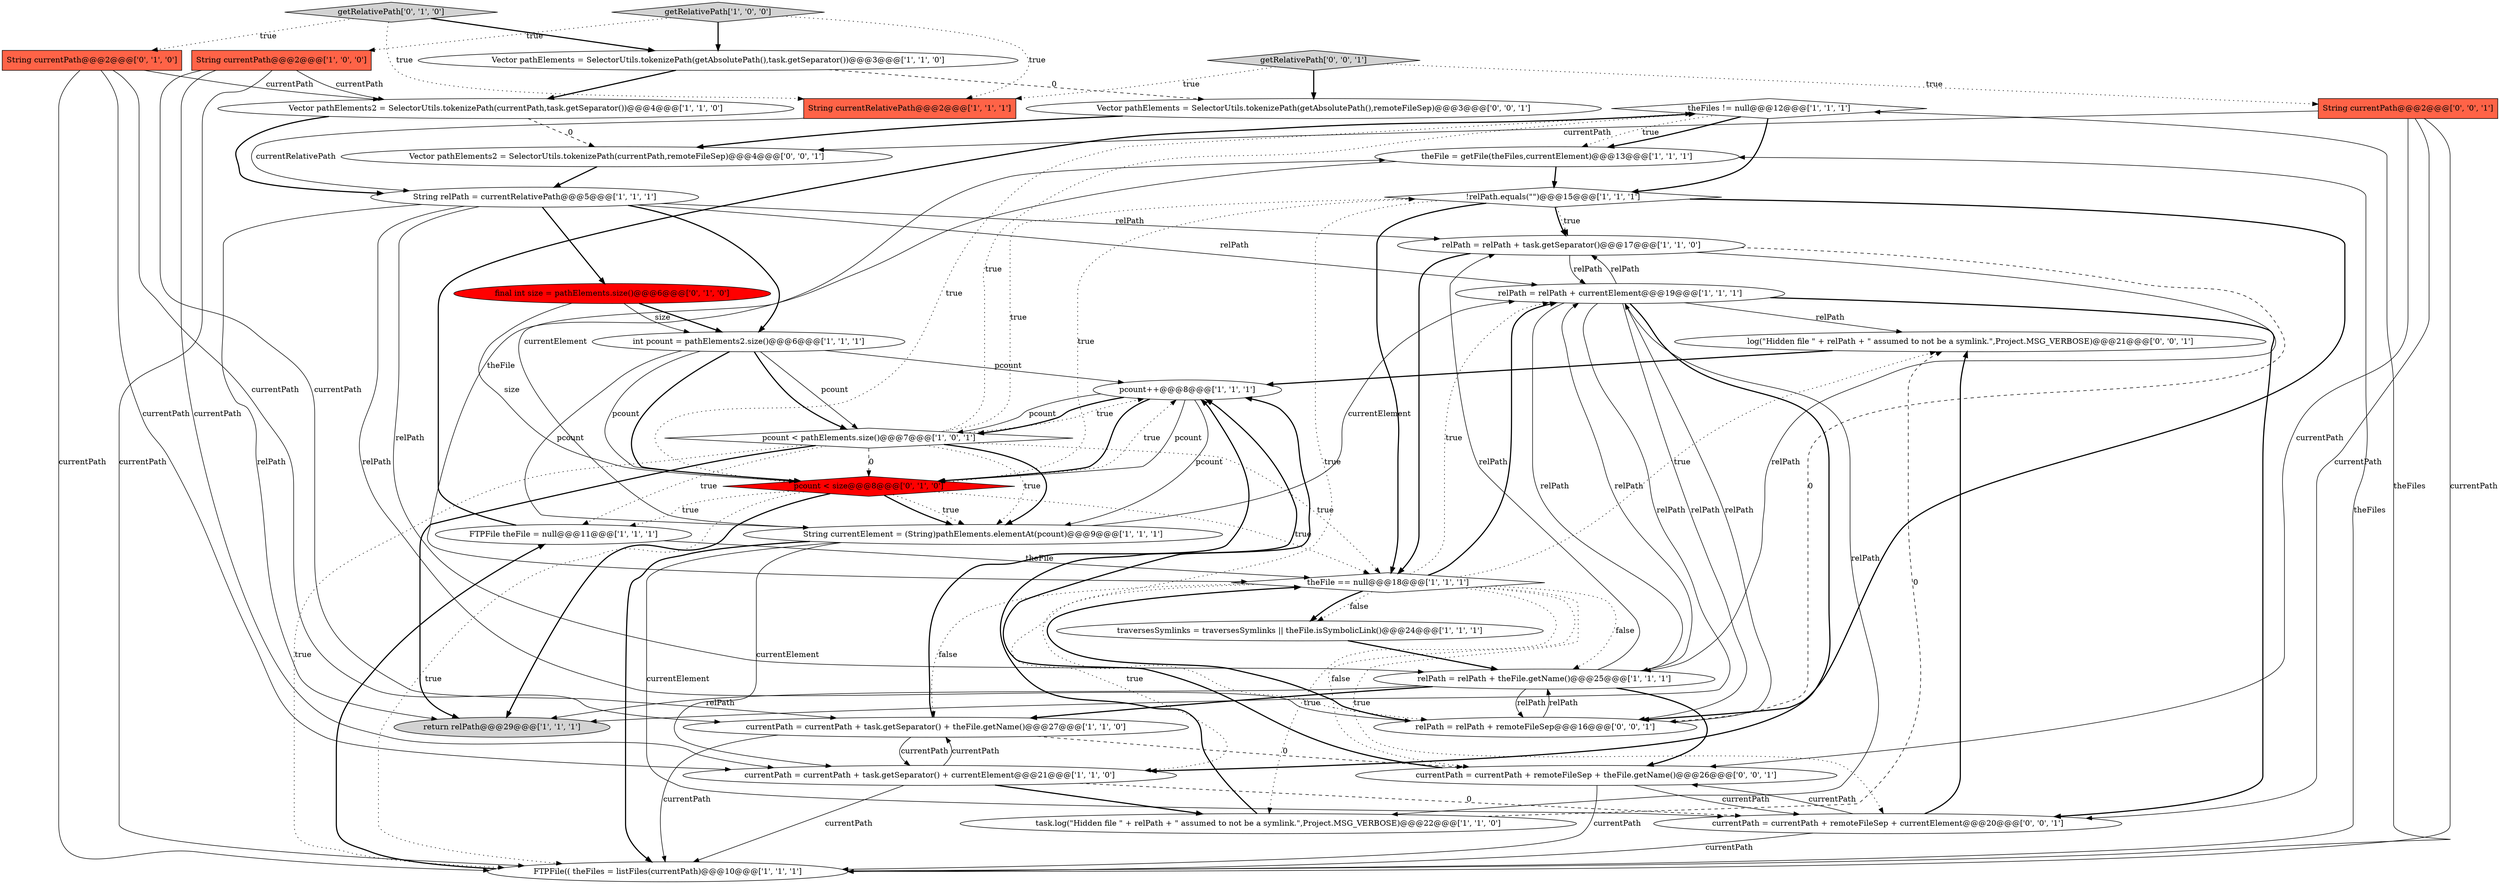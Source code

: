 digraph {
16 [style = filled, label = "theFiles != null@@@12@@@['1', '1', '1']", fillcolor = white, shape = diamond image = "AAA0AAABBB1BBB"];
25 [style = filled, label = "getRelativePath['0', '1', '0']", fillcolor = lightgray, shape = diamond image = "AAA0AAABBB2BBB"];
29 [style = filled, label = "log(\"Hidden file \" + relPath + \" assumed to not be a symlink.\",Project.MSG_VERBOSE)@@@21@@@['0', '0', '1']", fillcolor = white, shape = ellipse image = "AAA0AAABBB3BBB"];
7 [style = filled, label = "pcount++@@@8@@@['1', '1', '1']", fillcolor = white, shape = ellipse image = "AAA0AAABBB1BBB"];
5 [style = filled, label = "String relPath = currentRelativePath@@@5@@@['1', '1', '1']", fillcolor = white, shape = ellipse image = "AAA0AAABBB1BBB"];
8 [style = filled, label = "relPath = relPath + task.getSeparator()@@@17@@@['1', '1', '0']", fillcolor = white, shape = ellipse image = "AAA0AAABBB1BBB"];
14 [style = filled, label = "int pcount = pathElements2.size()@@@6@@@['1', '1', '1']", fillcolor = white, shape = ellipse image = "AAA0AAABBB1BBB"];
26 [style = filled, label = "final int size = pathElements.size()@@@6@@@['0', '1', '0']", fillcolor = red, shape = ellipse image = "AAA1AAABBB2BBB"];
4 [style = filled, label = "Vector pathElements2 = SelectorUtils.tokenizePath(currentPath,task.getSeparator())@@@4@@@['1', '1', '0']", fillcolor = white, shape = ellipse image = "AAA0AAABBB1BBB"];
10 [style = filled, label = "String currentRelativePath@@@2@@@['1', '1', '1']", fillcolor = tomato, shape = box image = "AAA0AAABBB1BBB"];
24 [style = filled, label = "pcount < size@@@8@@@['0', '1', '0']", fillcolor = red, shape = diamond image = "AAA1AAABBB2BBB"];
35 [style = filled, label = "String currentPath@@@2@@@['0', '0', '1']", fillcolor = tomato, shape = box image = "AAA0AAABBB3BBB"];
11 [style = filled, label = "currentPath = currentPath + task.getSeparator() + currentElement@@@21@@@['1', '1', '0']", fillcolor = white, shape = ellipse image = "AAA0AAABBB1BBB"];
21 [style = filled, label = "pcount < pathElements.size()@@@7@@@['1', '0', '1']", fillcolor = white, shape = diamond image = "AAA0AAABBB1BBB"];
22 [style = filled, label = "task.log(\"Hidden file \" + relPath + \" assumed to not be a symlink.\",Project.MSG_VERBOSE)@@@22@@@['1', '1', '0']", fillcolor = white, shape = ellipse image = "AAA0AAABBB1BBB"];
27 [style = filled, label = "String currentPath@@@2@@@['0', '1', '0']", fillcolor = tomato, shape = box image = "AAA0AAABBB2BBB"];
31 [style = filled, label = "currentPath = currentPath + remoteFileSep + currentElement@@@20@@@['0', '0', '1']", fillcolor = white, shape = ellipse image = "AAA0AAABBB3BBB"];
15 [style = filled, label = "theFile = getFile(theFiles,currentElement)@@@13@@@['1', '1', '1']", fillcolor = white, shape = ellipse image = "AAA0AAABBB1BBB"];
12 [style = filled, label = "traversesSymlinks = traversesSymlinks || theFile.isSymbolicLink()@@@24@@@['1', '1', '1']", fillcolor = white, shape = ellipse image = "AAA0AAABBB1BBB"];
17 [style = filled, label = "String currentElement = (String)pathElements.elementAt(pcount)@@@9@@@['1', '1', '1']", fillcolor = white, shape = ellipse image = "AAA0AAABBB1BBB"];
23 [style = filled, label = "currentPath = currentPath + task.getSeparator() + theFile.getName()@@@27@@@['1', '1', '0']", fillcolor = white, shape = ellipse image = "AAA0AAABBB1BBB"];
2 [style = filled, label = "FTPFile(( theFiles = listFiles(currentPath)@@@10@@@['1', '1', '1']", fillcolor = white, shape = ellipse image = "AAA0AAABBB1BBB"];
6 [style = filled, label = "relPath = relPath + currentElement@@@19@@@['1', '1', '1']", fillcolor = white, shape = ellipse image = "AAA0AAABBB1BBB"];
20 [style = filled, label = "getRelativePath['1', '0', '0']", fillcolor = lightgray, shape = diamond image = "AAA0AAABBB1BBB"];
28 [style = filled, label = "Vector pathElements2 = SelectorUtils.tokenizePath(currentPath,remoteFileSep)@@@4@@@['0', '0', '1']", fillcolor = white, shape = ellipse image = "AAA0AAABBB3BBB"];
34 [style = filled, label = "getRelativePath['0', '0', '1']", fillcolor = lightgray, shape = diamond image = "AAA0AAABBB3BBB"];
0 [style = filled, label = "!relPath.equals(\"\")@@@15@@@['1', '1', '1']", fillcolor = white, shape = diamond image = "AAA0AAABBB1BBB"];
33 [style = filled, label = "currentPath = currentPath + remoteFileSep + theFile.getName()@@@26@@@['0', '0', '1']", fillcolor = white, shape = ellipse image = "AAA0AAABBB3BBB"];
30 [style = filled, label = "relPath = relPath + remoteFileSep@@@16@@@['0', '0', '1']", fillcolor = white, shape = ellipse image = "AAA0AAABBB3BBB"];
3 [style = filled, label = "Vector pathElements = SelectorUtils.tokenizePath(getAbsolutePath(),task.getSeparator())@@@3@@@['1', '1', '0']", fillcolor = white, shape = ellipse image = "AAA0AAABBB1BBB"];
19 [style = filled, label = "relPath = relPath + theFile.getName()@@@25@@@['1', '1', '1']", fillcolor = white, shape = ellipse image = "AAA0AAABBB1BBB"];
1 [style = filled, label = "String currentPath@@@2@@@['1', '0', '0']", fillcolor = tomato, shape = box image = "AAA0AAABBB1BBB"];
32 [style = filled, label = "Vector pathElements = SelectorUtils.tokenizePath(getAbsolutePath(),remoteFileSep)@@@3@@@['0', '0', '1']", fillcolor = white, shape = ellipse image = "AAA0AAABBB3BBB"];
9 [style = filled, label = "theFile == null@@@18@@@['1', '1', '1']", fillcolor = white, shape = diamond image = "AAA0AAABBB1BBB"];
13 [style = filled, label = "return relPath@@@29@@@['1', '1', '1']", fillcolor = lightgray, shape = ellipse image = "AAA0AAABBB1BBB"];
18 [style = filled, label = "FTPFile theFile = null@@@11@@@['1', '1', '1']", fillcolor = white, shape = ellipse image = "AAA0AAABBB1BBB"];
9->33 [style = dotted, label="false"];
35->2 [style = solid, label="currentPath"];
14->24 [style = bold, label=""];
0->30 [style = bold, label=""];
16->0 [style = bold, label=""];
1->2 [style = solid, label="currentPath"];
21->18 [style = dotted, label="true"];
24->17 [style = dotted, label="true"];
22->29 [style = dashed, label="0"];
9->23 [style = dotted, label="false"];
14->21 [style = solid, label="pcount"];
7->24 [style = solid, label="pcount"];
3->4 [style = bold, label=""];
9->6 [style = bold, label=""];
6->8 [style = solid, label="relPath"];
5->30 [style = solid, label="relPath"];
15->0 [style = bold, label=""];
6->11 [style = bold, label=""];
21->7 [style = dotted, label="true"];
26->24 [style = solid, label="size"];
24->17 [style = bold, label=""];
0->8 [style = bold, label=""];
19->8 [style = solid, label="relPath"];
33->31 [style = solid, label="currentPath"];
35->31 [style = solid, label="currentPath"];
34->32 [style = bold, label=""];
8->30 [style = dashed, label="0"];
33->2 [style = solid, label="currentPath"];
5->8 [style = solid, label="relPath"];
2->15 [style = solid, label="theFiles"];
11->2 [style = solid, label="currentPath"];
21->24 [style = dashed, label="0"];
7->21 [style = solid, label="pcount"];
8->19 [style = solid, label="relPath"];
21->13 [style = bold, label=""];
33->7 [style = bold, label=""];
1->4 [style = solid, label="currentPath"];
10->5 [style = solid, label="currentRelativePath"];
28->5 [style = bold, label=""];
14->24 [style = solid, label="pcount"];
21->0 [style = dotted, label="true"];
25->3 [style = bold, label=""];
26->14 [style = bold, label=""];
9->31 [style = dotted, label="true"];
2->18 [style = bold, label=""];
31->29 [style = bold, label=""];
21->17 [style = dotted, label="true"];
20->3 [style = bold, label=""];
27->2 [style = solid, label="currentPath"];
15->9 [style = solid, label="theFile"];
22->7 [style = bold, label=""];
9->12 [style = dotted, label="false"];
6->13 [style = solid, label="relPath"];
0->8 [style = dotted, label="true"];
7->24 [style = bold, label=""];
26->14 [style = solid, label="size"];
21->9 [style = dotted, label="true"];
17->2 [style = bold, label=""];
20->10 [style = dotted, label="true"];
24->0 [style = dotted, label="true"];
11->23 [style = solid, label="currentPath"];
23->7 [style = bold, label=""];
25->10 [style = dotted, label="true"];
35->33 [style = solid, label="currentPath"];
21->16 [style = dotted, label="true"];
3->32 [style = dashed, label="0"];
24->7 [style = dotted, label="true"];
14->21 [style = bold, label=""];
24->18 [style = dotted, label="true"];
19->13 [style = solid, label="relPath"];
24->13 [style = bold, label=""];
19->33 [style = bold, label=""];
14->17 [style = solid, label="pcount"];
23->2 [style = solid, label="currentPath"];
17->15 [style = solid, label="currentElement"];
30->6 [style = solid, label="relPath"];
9->11 [style = dotted, label="true"];
34->10 [style = dotted, label="true"];
23->11 [style = solid, label="currentPath"];
5->26 [style = bold, label=""];
35->28 [style = solid, label="currentPath"];
21->2 [style = dotted, label="true"];
30->9 [style = bold, label=""];
14->7 [style = solid, label="pcount"];
17->11 [style = solid, label="currentElement"];
24->16 [style = dotted, label="true"];
18->9 [style = solid, label="theFile"];
30->19 [style = solid, label="relPath"];
0->30 [style = dotted, label="true"];
23->33 [style = dashed, label="0"];
4->28 [style = dashed, label="0"];
2->16 [style = solid, label="theFiles"];
27->4 [style = solid, label="currentPath"];
20->1 [style = dotted, label="true"];
34->35 [style = dotted, label="true"];
6->22 [style = solid, label="relPath"];
11->31 [style = dashed, label="0"];
31->2 [style = solid, label="currentPath"];
11->22 [style = bold, label=""];
9->12 [style = bold, label=""];
9->22 [style = dotted, label="true"];
7->17 [style = solid, label="pcount"];
4->5 [style = bold, label=""];
1->23 [style = solid, label="currentPath"];
27->23 [style = solid, label="currentPath"];
16->15 [style = dotted, label="true"];
18->16 [style = bold, label=""];
16->15 [style = bold, label=""];
5->19 [style = solid, label="relPath"];
17->6 [style = solid, label="currentElement"];
0->9 [style = bold, label=""];
9->29 [style = dotted, label="true"];
6->30 [style = solid, label="relPath"];
19->30 [style = solid, label="relPath"];
5->6 [style = solid, label="relPath"];
24->9 [style = dotted, label="true"];
5->14 [style = bold, label=""];
5->13 [style = solid, label="relPath"];
31->33 [style = solid, label="currentPath"];
9->6 [style = dotted, label="true"];
6->19 [style = solid, label="relPath"];
1->11 [style = solid, label="currentPath"];
9->19 [style = dotted, label="false"];
8->6 [style = solid, label="relPath"];
6->31 [style = bold, label=""];
19->6 [style = solid, label="relPath"];
19->23 [style = bold, label=""];
8->9 [style = bold, label=""];
7->21 [style = bold, label=""];
29->7 [style = bold, label=""];
27->11 [style = solid, label="currentPath"];
24->2 [style = dotted, label="true"];
12->19 [style = bold, label=""];
25->27 [style = dotted, label="true"];
32->28 [style = bold, label=""];
21->17 [style = bold, label=""];
6->29 [style = solid, label="relPath"];
17->31 [style = solid, label="currentElement"];
}
